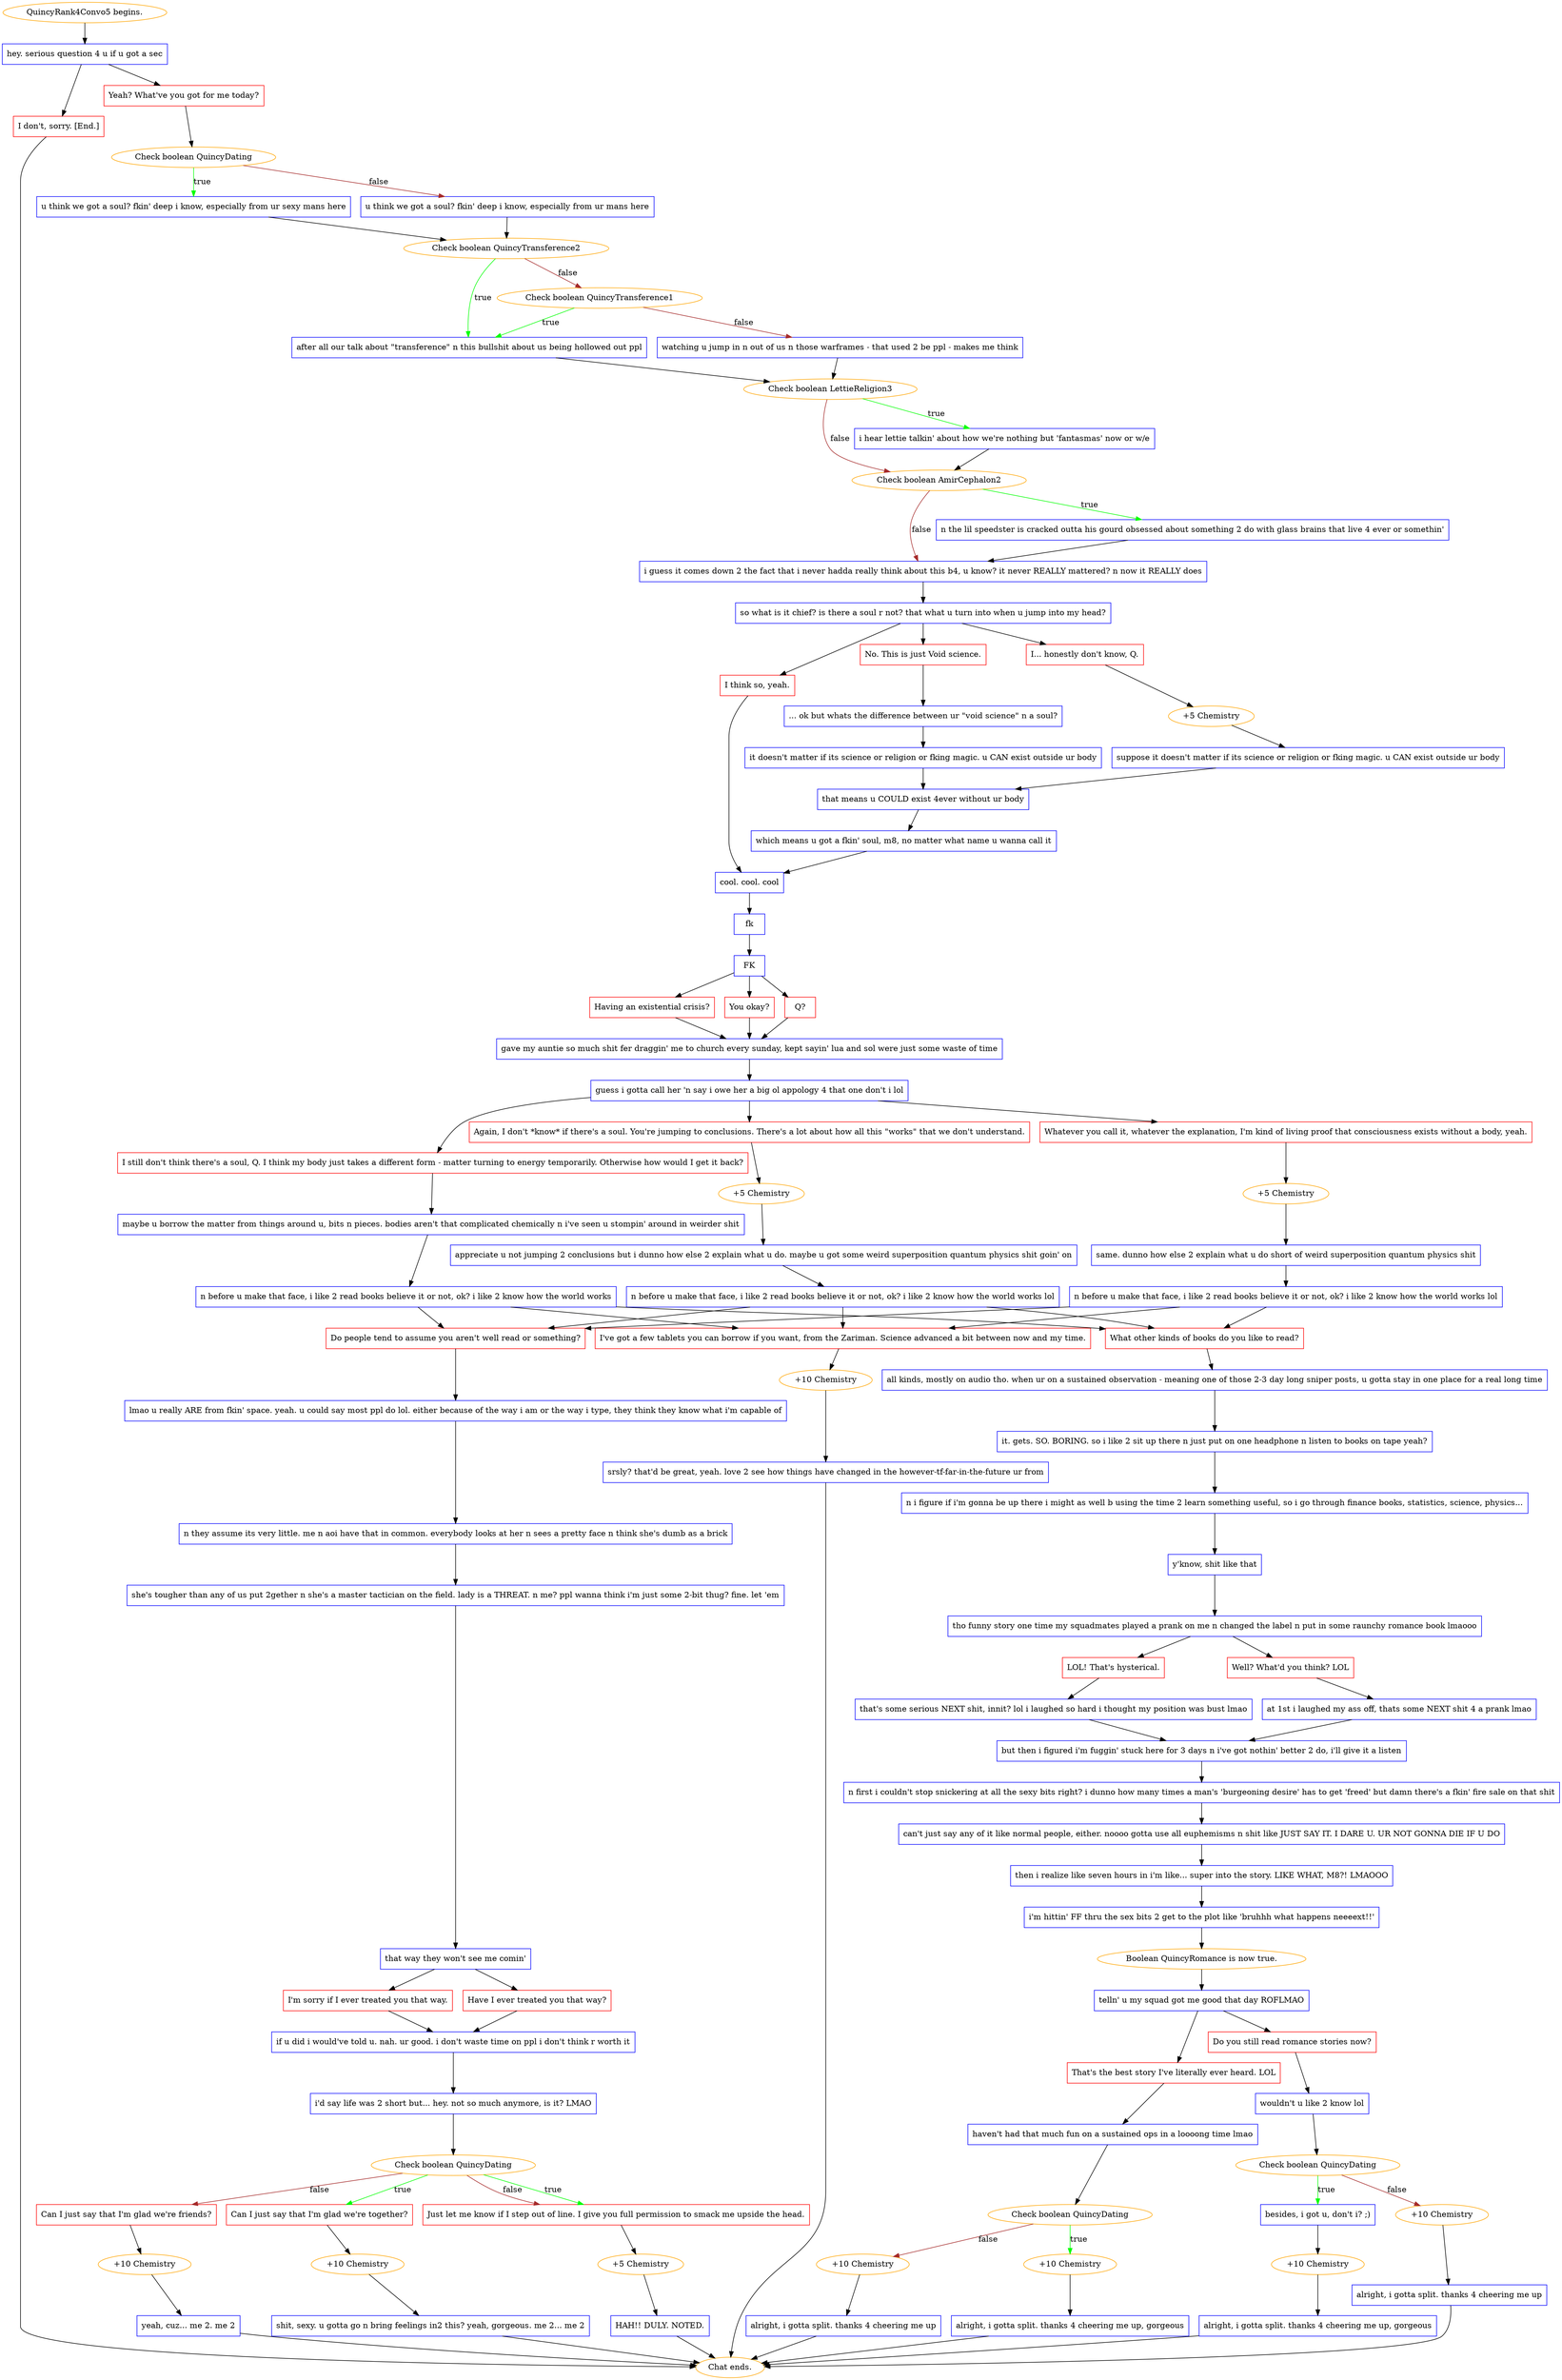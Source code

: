 digraph {
	"QuincyRank4Convo5 begins." [color=orange];
		"QuincyRank4Convo5 begins." -> 2380;
	2380 [label="hey. serious question 4 u if u got a sec",shape=box,color=blue];
		2380 -> 2379;
		2380 -> 2378;
	2379 [label="Yeah? What've you got for me today?",shape=box,color=red];
		2379 -> 2377;
	2378 [label="I don't, sorry. [End.]",shape=box,color=red];
		2378 -> "Chat ends.";
	2377 [label="Check boolean QuincyDating",color=orange];
		2377 -> 2382 [label=true,color=green];
		2377 -> 2383 [label=false,color=brown];
	"Chat ends." [color=orange];
	2382 [label="u think we got a soul? fkin' deep i know, especially from ur sexy mans here",shape=box,color=blue];
		2382 -> 2385;
	2383 [label="u think we got a soul? fkin' deep i know, especially from ur mans here",shape=box,color=blue];
		2383 -> 2385;
	2385 [label="Check boolean QuincyTransference2",color=orange];
		2385 -> 2386 [label=true,color=green];
		2385 -> 2384 [label=false,color=brown];
	2386 [label="after all our talk about \"transference\" n this bullshit about us being hollowed out ppl",shape=box,color=blue];
		2386 -> 2388;
	2384 [label="Check boolean QuincyTransference1",color=orange];
		2384 -> 2386 [label=true,color=green];
		2384 -> 2387 [label=false,color=brown];
	2388 [label="Check boolean LettieReligion3",color=orange];
		2388 -> 2390 [label=true,color=green];
		2388 -> 2389 [label=false,color=brown];
	2387 [label="watching u jump in n out of us n those warframes - that used 2 be ppl - makes me think",shape=box,color=blue];
		2387 -> 2388;
	2390 [label="i hear lettie talkin' about how we're nothing but 'fantasmas' now or w/e",shape=box,color=blue];
		2390 -> 2389;
	2389 [label="Check boolean AmirCephalon2",color=orange];
		2389 -> 2391 [label=true,color=green];
		2389 -> 2392 [label=false,color=brown];
	2391 [label="n the lil speedster is cracked outta his gourd obsessed about something 2 do with glass brains that live 4 ever or somethin'",shape=box,color=blue];
		2391 -> 2392;
	2392 [label="i guess it comes down 2 the fact that i never hadda really think about this b4, u know? it never REALLY mattered? n now it REALLY does",shape=box,color=blue];
		2392 -> 2393;
	2393 [label="so what is it chief? is there a soul r not? that what u turn into when u jump into my head?",shape=box,color=blue];
		2393 -> 2394;
		2393 -> 2396;
		2393 -> 2395;
	2394 [label="I think so, yeah.",shape=box,color=red];
		2394 -> 2403;
	2396 [label="No. This is just Void science.",shape=box,color=red];
		2396 -> 2397;
	2395 [label="I... honestly don't know, Q.",shape=box,color=red];
		2395 -> 2398;
	2403 [label="cool. cool. cool",shape=box,color=blue];
		2403 -> 2404;
	2397 [label="... ok but whats the difference between ur \"void science\" n a soul?",shape=box,color=blue];
		2397 -> 2399;
	2398 [label="+5 Chemistry",color=orange];
		2398 -> 2400;
	2404 [label="fk",shape=box,color=blue];
		2404 -> 2405;
	2399 [label="it doesn't matter if its science or religion or fking magic. u CAN exist outside ur body",shape=box,color=blue];
		2399 -> 2401;
	2400 [label="suppose it doesn't matter if its science or religion or fking magic. u CAN exist outside ur body",shape=box,color=blue];
		2400 -> 2401;
	2405 [label="FK",shape=box,color=blue];
		2405 -> 2406;
		2405 -> 2407;
		2405 -> 2408;
	2401 [label="that means u COULD exist 4ever without ur body",shape=box,color=blue];
		2401 -> 2402;
	2406 [label="Having an existential crisis?",shape=box,color=red];
		2406 -> 2409;
	2407 [label="You okay?",shape=box,color=red];
		2407 -> 2409;
	2408 [label="Q?",shape=box,color=red];
		2408 -> 2409;
	2402 [label="which means u got a fkin' soul, m8, no matter what name u wanna call it",shape=box,color=blue];
		2402 -> 2403;
	2409 [label="gave my auntie so much shit fer draggin' me to church every sunday, kept sayin' lua and sol were just some waste of time",shape=box,color=blue];
		2409 -> 2410;
	2410 [label="guess i gotta call her 'n say i owe her a big ol appology 4 that one don't i lol",shape=box,color=blue];
		2410 -> 2411;
		2410 -> 2413;
		2410 -> 2412;
	2411 [label="Whatever you call it, whatever the explanation, I'm kind of living proof that consciousness exists without a body, yeah.",shape=box,color=red];
		2411 -> 2414;
	2413 [label="Again, I don't *know* if there's a soul. You're jumping to conclusions. There's a lot about how all this \"works\" that we don't understand.",shape=box,color=red];
		2413 -> 2415;
	2412 [label="I still don't think there's a soul, Q. I think my body just takes a different form - matter turning to energy temporarily. Otherwise how would I get it back?",shape=box,color=red];
		2412 -> 2416;
	2414 [label="+5 Chemistry",color=orange];
		2414 -> 2418;
	2415 [label="+5 Chemistry",color=orange];
		2415 -> 2419;
	2416 [label="maybe u borrow the matter from things around u, bits n pieces. bodies aren't that complicated chemically n i've seen u stompin' around in weirder shit",shape=box,color=blue];
		2416 -> 2421;
	2418 [label="same. dunno how else 2 explain what u do short of weird superposition quantum physics shit",shape=box,color=blue];
		2418 -> 2417;
	2419 [label="appreciate u not jumping 2 conclusions but i dunno how else 2 explain what u do. maybe u got some weird superposition quantum physics shit goin' on",shape=box,color=blue];
		2419 -> 2420;
	2421 [label="n before u make that face, i like 2 read books believe it or not, ok? i like 2 know how the world works",shape=box,color=blue];
		2421 -> 2425;
		2421 -> 2424;
		2421 -> 2423;
	2417 [label="n before u make that face, i like 2 read books believe it or not, ok? i like 2 know how the world works lol",shape=box,color=blue];
		2417 -> 2425;
		2417 -> 2424;
		2417 -> 2423;
	2420 [label="n before u make that face, i like 2 read books believe it or not, ok? i like 2 know how the world works lol",shape=box,color=blue];
		2420 -> 2425;
		2420 -> 2424;
		2420 -> 2423;
	2425 [label="I've got a few tablets you can borrow if you want, from the Zariman. Science advanced a bit between now and my time.",shape=box,color=red];
		2425 -> 2479;
	2424 [label="What other kinds of books do you like to read?",shape=box,color=red];
		2424 -> 2422;
	2423 [label="Do people tend to assume you aren't well read or something?",shape=box,color=red];
		2423 -> 2429;
	2479 [label="+10 Chemistry",color=orange];
		2479 -> 2480;
	2422 [label="all kinds, mostly on audio tho. when ur on a sustained observation - meaning one of those 2-3 day long sniper posts, u gotta stay in one place for a real long time",shape=box,color=blue];
		2422 -> 2448;
	2429 [label="lmao u really ARE from fkin' space. yeah. u could say most ppl do lol. either because of the way i am or the way i type, they think they know what i'm capable of",shape=box,color=blue];
		2429 -> 2428;
	2480 [label="srsly? that'd be great, yeah. love 2 see how things have changed in the however-tf-far-in-the-future ur from",shape=box,color=blue];
		2480 -> "Chat ends.";
	2448 [label="it. gets. SO. BORING. so i like 2 sit up there n just put on one headphone n listen to books on tape yeah?",shape=box,color=blue];
		2448 -> 2449;
	2428 [label="n they assume its very little. me n aoi have that in common. everybody looks at her n sees a pretty face n think she's dumb as a brick",shape=box,color=blue];
		2428 -> 2426;
	2449 [label="n i figure if i'm gonna be up there i might as well b using the time 2 learn something useful, so i go through finance books, statistics, science, physics...",shape=box,color=blue];
		2449 -> 2447;
	2426 [label="she's tougher than any of us put 2gether n she's a master tactician on the field. lady is a THREAT. n me? ppl wanna think i'm just some 2-bit thug? fine. let 'em",shape=box,color=blue];
		2426 -> 2427;
	2447 [label="y'know, shit like that",shape=box,color=blue];
		2447 -> 2450;
	2427 [label="that way they won't see me comin'",shape=box,color=blue];
		2427 -> 2431;
		2427 -> 2430;
	2450 [label="tho funny story one time my squadmates played a prank on me n changed the label n put in some raunchy romance book lmaooo",shape=box,color=blue];
		2450 -> 2451;
		2450 -> 2452;
	2431 [label="Have I ever treated you that way?",shape=box,color=red];
		2431 -> 2432;
	2430 [label="I'm sorry if I ever treated you that way.",shape=box,color=red];
		2430 -> 2432;
	2451 [label="LOL! That's hysterical.",shape=box,color=red];
		2451 -> 2453;
	2452 [label="Well? What'd you think? LOL",shape=box,color=red];
		2452 -> 2454;
	2432 [label="if u did i would've told u. nah. ur good. i don't waste time on ppl i don't think r worth it",shape=box,color=blue];
		2432 -> 2433;
	2453 [label="that's some serious NEXT shit, innit? lol i laughed so hard i thought my position was bust lmao",shape=box,color=blue];
		2453 -> 2455;
	2454 [label="at 1st i laughed my ass off, thats some NEXT shit 4 a prank lmao",shape=box,color=blue];
		2454 -> 2455;
	2433 [label="i'd say life was 2 short but... hey. not so much anymore, is it? LMAO",shape=box,color=blue];
		2433 -> 2440;
	2455 [label="but then i figured i'm fuggin' stuck here for 3 days n i've got nothin' better 2 do, i'll give it a listen",shape=box,color=blue];
		2455 -> 2459;
	2440 [label="Check boolean QuincyDating",color=orange];
		2440 -> 2435 [label=true,color=green];
		2440 -> 2434 [label=true,color=green];
		2440 -> 2436 [label=false,color=brown];
		2440 -> 2434 [label=false,color=brown];
	2459 [label="n first i couldn't stop snickering at all the sexy bits right? i dunno how many times a man's 'burgeoning desire' has to get 'freed' but damn there's a fkin' fire sale on that shit",shape=box,color=blue];
		2459 -> 2458;
	2435 [label="Can I just say that I'm glad we're together?",shape=box,color=red];
		2435 -> 2439;
	2434 [label="Just let me know if I step out of line. I give you full permission to smack me upside the head.",shape=box,color=red];
		2434 -> 2437;
	2436 [label="Can I just say that I'm glad we're friends?",shape=box,color=red];
		2436 -> 2438;
	2458 [label="can't just say any of it like normal people, either. noooo gotta use all euphemisms n shit like JUST SAY IT. I DARE U. UR NOT GONNA DIE IF U DO",shape=box,color=blue];
		2458 -> 2456;
	2439 [label="+10 Chemistry",color=orange];
		2439 -> 2441;
	2437 [label="+5 Chemistry",color=orange];
		2437 -> 2443;
	2438 [label="+10 Chemistry",color=orange];
		2438 -> 2442;
	2456 [label="then i realize like seven hours in i'm like... super into the story. LIKE WHAT, M8?! LMAOOO",shape=box,color=blue];
		2456 -> 2457;
	2441 [label="shit, sexy. u gotta go n bring feelings in2 this? yeah, gorgeous. me 2... me 2",shape=box,color=blue];
		2441 -> "Chat ends.";
	2443 [label="HAH!! DULY. NOTED.",shape=box,color=blue];
		2443 -> "Chat ends.";
	2442 [label="yeah, cuz... me 2. me 2",shape=box,color=blue];
		2442 -> "Chat ends.";
	2457 [label="i'm hittin' FF thru the sex bits 2 get to the plot like 'bruhhh what happens neeeext!!'",shape=box,color=blue];
		2457 -> 3052;
	3052 [label="Boolean QuincyRomance is now true.",color=orange];
		3052 -> 2461;
	2461 [label="telln' u my squad got me good that day ROFLMAO",shape=box,color=blue];
		2461 -> 2462;
		2461 -> 2463;
	2462 [label="Do you still read romance stories now?",shape=box,color=red];
		2462 -> 2464;
	2463 [label="That's the best story I've literally ever heard. LOL",shape=box,color=red];
		2463 -> 2465;
	2464 [label="wouldn't u like 2 know lol",shape=box,color=blue];
		2464 -> 2472;
	2465 [label="haven't had that much fun on a sustained ops in a loooong time lmao",shape=box,color=blue];
		2465 -> 2473;
	2472 [label="Check boolean QuincyDating",color=orange];
		2472 -> 2468 [label=true,color=green];
		2472 -> 2466 [label=false,color=brown];
	2473 [label="Check boolean QuincyDating",color=orange];
		2473 -> 2476 [label=true,color=green];
		2473 -> 2477 [label=false,color=brown];
	2468 [label="besides, i got u, don't i? ;)",shape=box,color=blue];
		2468 -> 2470;
	2466 [label="+10 Chemistry",color=orange];
		2466 -> 2467;
	2476 [label="+10 Chemistry",color=orange];
		2476 -> 2474;
	2477 [label="+10 Chemistry",color=orange];
		2477 -> 2475;
	2470 [label="+10 Chemistry",color=orange];
		2470 -> 2469;
	2467 [label="alright, i gotta split. thanks 4 cheering me up",shape=box,color=blue];
		2467 -> "Chat ends.";
	2474 [label="alright, i gotta split. thanks 4 cheering me up, gorgeous",shape=box,color=blue];
		2474 -> "Chat ends.";
	2475 [label="alright, i gotta split. thanks 4 cheering me up",shape=box,color=blue];
		2475 -> "Chat ends.";
	2469 [label="alright, i gotta split. thanks 4 cheering me up, gorgeous",shape=box,color=blue];
		2469 -> "Chat ends.";
}